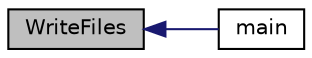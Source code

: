 digraph "WriteFiles"
{
  edge [fontname="Helvetica",fontsize="10",labelfontname="Helvetica",labelfontsize="10"];
  node [fontname="Helvetica",fontsize="10",shape=record];
  rankdir="LR";
  Node87 [label="WriteFiles",height=0.2,width=0.4,color="black", fillcolor="grey75", style="filled", fontcolor="black"];
  Node87 -> Node88 [dir="back",color="midnightblue",fontsize="10",style="solid",fontname="Helvetica"];
  Node88 [label="main",height=0.2,width=0.4,color="black", fillcolor="white", style="filled",URL="$_s_u2___s_o_l_8cpp.html#a0ddf1224851353fc92bfbff6f499fa97"];
}

